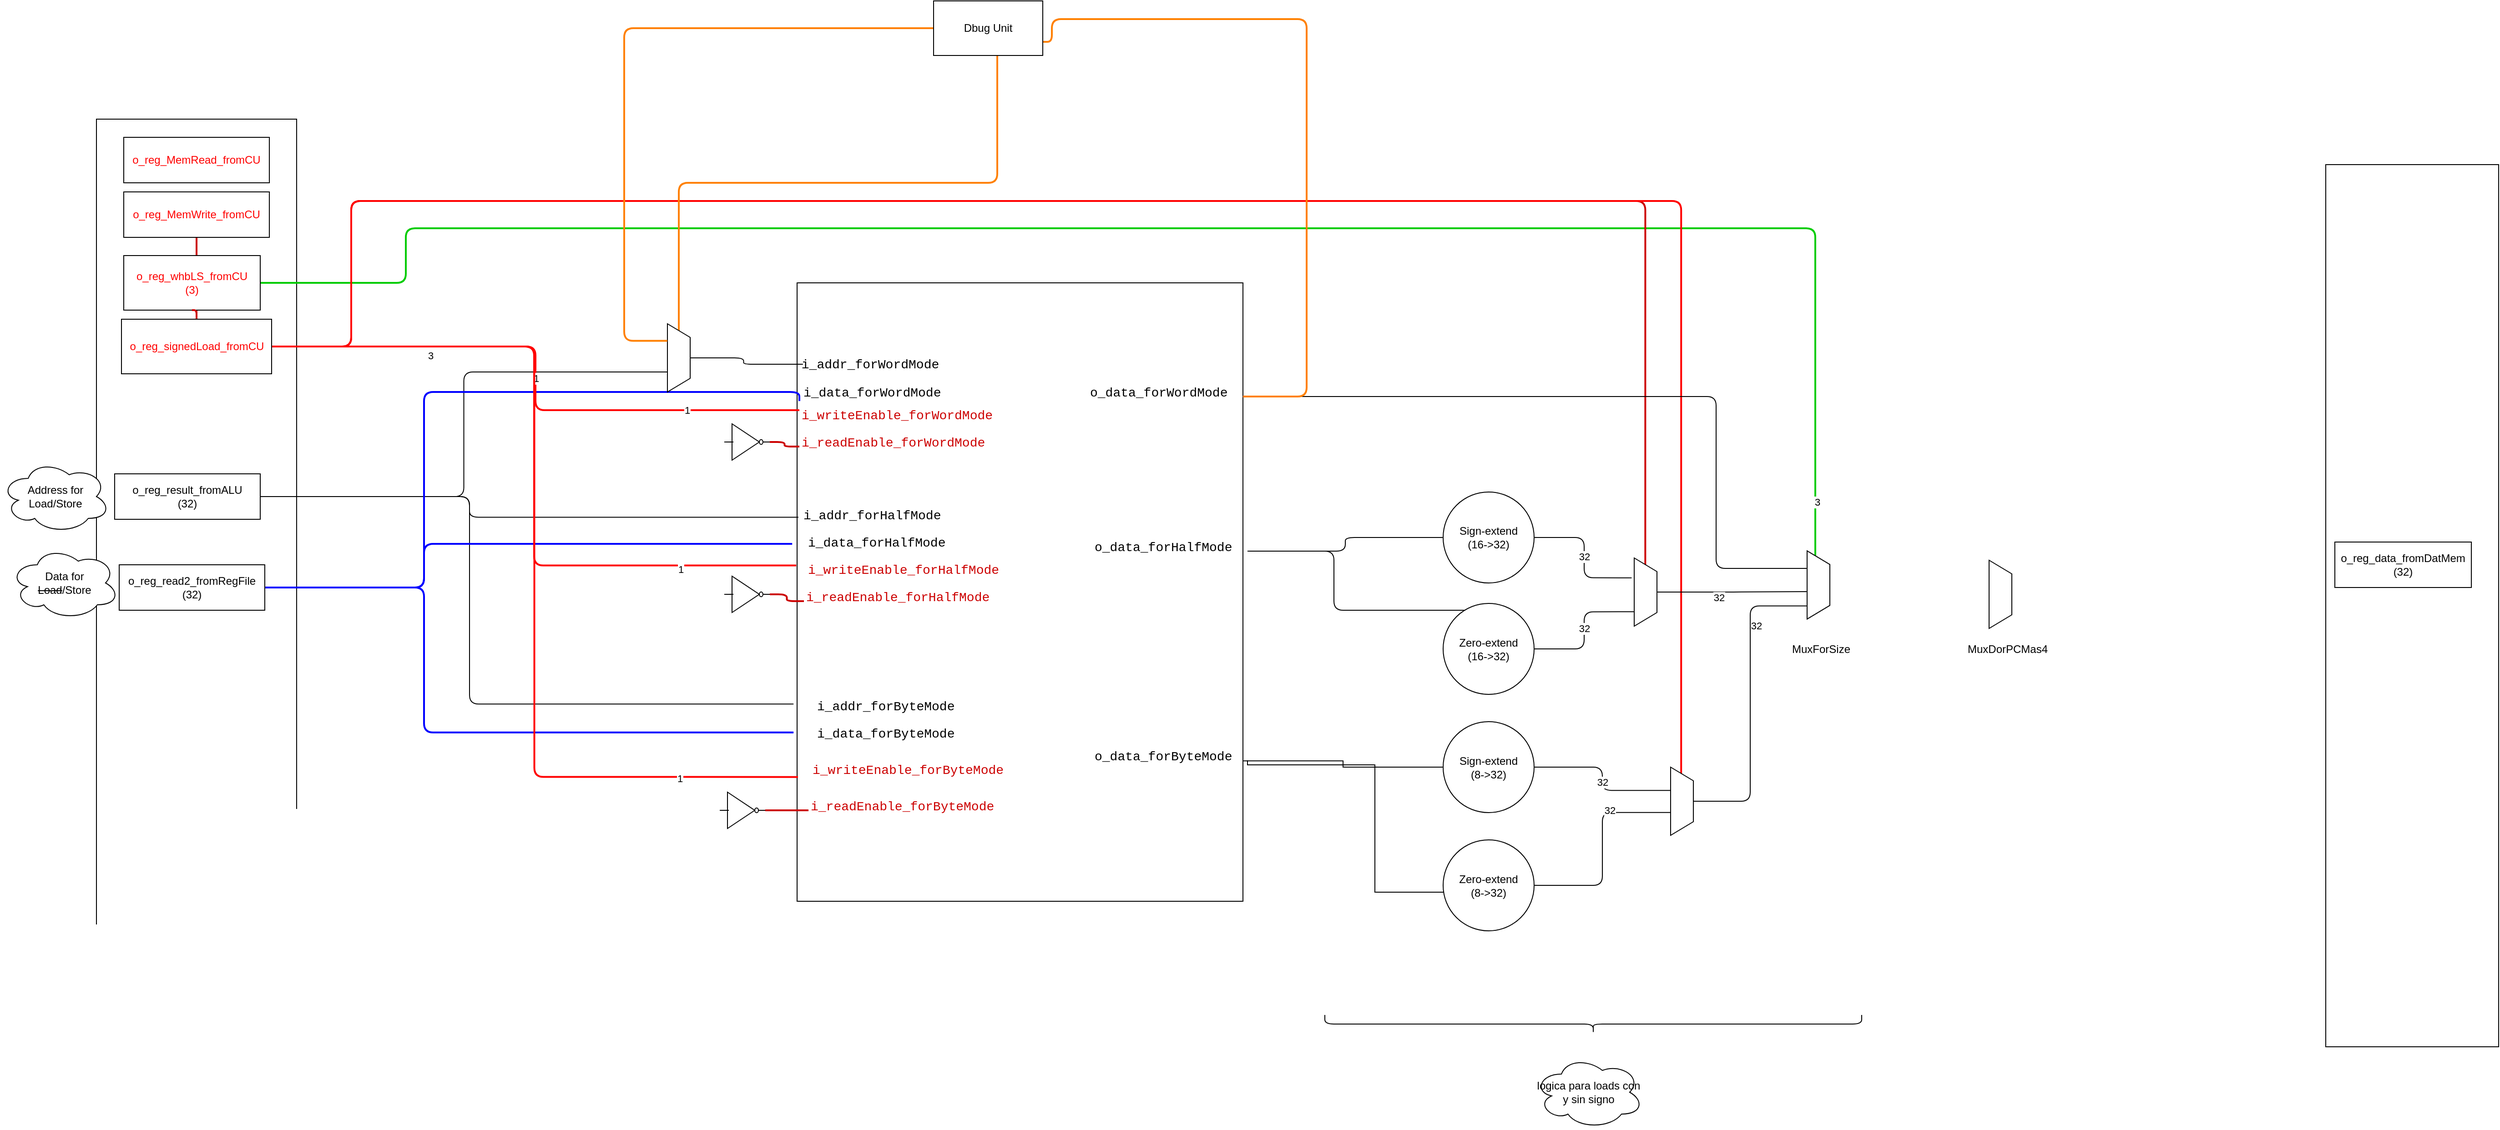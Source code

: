 <mxfile>
    <diagram id="95ASl8XKtzK30WQKoCWe" name="Page-1">
        <mxGraphModel dx="3986" dy="-3329" grid="1" gridSize="10" guides="1" tooltips="1" connect="1" arrows="1" fold="1" page="1" pageScale="1" pageWidth="850" pageHeight="1100" math="0" shadow="0">
            <root>
                <mxCell id="0"/>
                <mxCell id="1" parent="0"/>
                <mxCell id="545" value="" style="whiteSpace=wrap;html=1;fontColor=#CC0000;fillColor=none;" parent="1" vertex="1">
                    <mxGeometry x="-170" y="5450" width="490" height="680" as="geometry"/>
                </mxCell>
                <mxCell id="504" value="" style="whiteSpace=wrap;html=1;fillColor=none;" parent="1" vertex="1">
                    <mxGeometry x="-940" y="5270" width="220" height="940" as="geometry"/>
                </mxCell>
                <mxCell id="505" value="&lt;span style=&quot;&quot;&gt;&lt;font color=&quot;#ff0000&quot;&gt;o_reg_MemRead_fromCU&lt;/font&gt;&lt;/span&gt;" style="whiteSpace=wrap;html=1;" parent="1" vertex="1">
                    <mxGeometry x="-910" y="5290" width="160" height="50" as="geometry"/>
                </mxCell>
                <mxCell id="586" value="" style="edgeStyle=orthogonalEdgeStyle;html=1;strokeColor=#CC0000;strokeWidth=2;fontColor=#000000;endArrow=none;endFill=0;" parent="1" source="506" target="516" edge="1">
                    <mxGeometry relative="1" as="geometry"/>
                </mxCell>
                <mxCell id="506" value="&lt;span style=&quot;&quot;&gt;&lt;font color=&quot;#ff0000&quot;&gt;o_reg_MemWrite_fromCU&lt;/font&gt;&lt;/span&gt;" style="whiteSpace=wrap;html=1;" parent="1" vertex="1">
                    <mxGeometry x="-910" y="5350" width="160" height="50" as="geometry"/>
                </mxCell>
                <mxCell id="573" style="edgeStyle=orthogonalEdgeStyle;html=1;entryX=0.003;entryY=0.379;entryDx=0;entryDy=0;entryPerimeter=0;fontColor=#000000;endArrow=none;endFill=0;" parent="1" source="507" target="545" edge="1">
                    <mxGeometry relative="1" as="geometry">
                        <Array as="points">
                            <mxPoint x="-530" y="5685"/>
                            <mxPoint x="-530" y="5708"/>
                        </Array>
                    </mxGeometry>
                </mxCell>
                <mxCell id="574" style="edgeStyle=orthogonalEdgeStyle;html=1;entryX=0.707;entryY=1.008;entryDx=0;entryDy=0;entryPerimeter=0;fontColor=#000000;endArrow=none;endFill=0;" parent="1" source="507" target="570" edge="1">
                    <mxGeometry relative="1" as="geometry"/>
                </mxCell>
                <mxCell id="575" style="edgeStyle=orthogonalEdgeStyle;html=1;entryX=-0.008;entryY=0.681;entryDx=0;entryDy=0;entryPerimeter=0;fontColor=#000000;endArrow=none;endFill=0;" parent="1" source="507" target="545" edge="1">
                    <mxGeometry relative="1" as="geometry">
                        <Array as="points">
                            <mxPoint x="-530" y="5685"/>
                            <mxPoint x="-530" y="5913"/>
                        </Array>
                    </mxGeometry>
                </mxCell>
                <mxCell id="507" value="o_reg_result_fromALU&lt;br&gt;(32)" style="whiteSpace=wrap;html=1;fillColor=none;" parent="1" vertex="1">
                    <mxGeometry x="-920" y="5660" width="160" height="50" as="geometry"/>
                </mxCell>
                <mxCell id="576" style="edgeStyle=orthogonalEdgeStyle;html=1;entryX=-0.008;entryY=0.727;entryDx=0;entryDy=0;entryPerimeter=0;fontColor=#000000;endArrow=none;endFill=0;strokeColor=#0000FF;strokeWidth=2;" parent="1" source="508" target="545" edge="1">
                    <mxGeometry relative="1" as="geometry">
                        <Array as="points">
                            <mxPoint x="-580" y="5785"/>
                            <mxPoint x="-580" y="5944"/>
                        </Array>
                    </mxGeometry>
                </mxCell>
                <mxCell id="577" style="edgeStyle=orthogonalEdgeStyle;html=1;entryX=-0.011;entryY=0.422;entryDx=0;entryDy=0;entryPerimeter=0;fontColor=#000000;endArrow=none;endFill=0;strokeColor=#0000FF;strokeWidth=2;" parent="1" source="508" target="545" edge="1">
                    <mxGeometry relative="1" as="geometry">
                        <Array as="points">
                            <mxPoint x="-580" y="5785"/>
                            <mxPoint x="-580" y="5737"/>
                        </Array>
                    </mxGeometry>
                </mxCell>
                <mxCell id="578" style="edgeStyle=orthogonalEdgeStyle;html=1;entryX=0;entryY=0;entryDx=0;entryDy=0;fontColor=#000000;endArrow=none;endFill=0;strokeColor=#0000FF;strokeWidth=2;" parent="1" source="508" target="532" edge="1">
                    <mxGeometry relative="1" as="geometry">
                        <Array as="points">
                            <mxPoint x="-580" y="5785"/>
                            <mxPoint x="-580" y="5570"/>
                            <mxPoint x="-167" y="5570"/>
                        </Array>
                    </mxGeometry>
                </mxCell>
                <mxCell id="508" value="o_reg_read2_fromRegFile&lt;br&gt;(32)" style="whiteSpace=wrap;html=1;fillColor=none;" parent="1" vertex="1">
                    <mxGeometry x="-915" y="5760" width="160" height="50" as="geometry"/>
                </mxCell>
                <mxCell id="588" style="edgeStyle=orthogonalEdgeStyle;html=1;strokeColor=#00CC00;strokeWidth=2;fontColor=#000000;endArrow=none;endFill=0;entryX=0.075;entryY=0.639;entryDx=0;entryDy=0;entryPerimeter=0;" parent="1" source="510" target="554" edge="1">
                    <mxGeometry relative="1" as="geometry">
                        <mxPoint x="883.429" y="5460" as="targetPoint"/>
                        <Array as="points">
                            <mxPoint x="-600" y="5450"/>
                            <mxPoint x="-600" y="5390"/>
                            <mxPoint x="949" y="5390"/>
                        </Array>
                    </mxGeometry>
                </mxCell>
                <mxCell id="510" value="o_reg_whbLS_fromCU&lt;br&gt;(3)" style="whiteSpace=wrap;html=1;fontColor=#FF0000;" parent="1" vertex="1">
                    <mxGeometry x="-910" y="5420" width="150" height="60" as="geometry"/>
                </mxCell>
                <mxCell id="511" style="edgeStyle=elbowEdgeStyle;html=1;exitX=1;exitY=0.5;exitDx=0;exitDy=0;entryX=1;entryY=0.75;entryDx=0;entryDy=0;fontColor=#FF0000;endArrow=none;endFill=0;" parent="1" source="510" target="510" edge="1">
                    <mxGeometry relative="1" as="geometry"/>
                </mxCell>
                <mxCell id="513" value="Address for&lt;br&gt;Load/Store" style="ellipse;shape=cloud;whiteSpace=wrap;html=1;fontColor=#000000;" parent="1" vertex="1">
                    <mxGeometry x="-1045" y="5645" width="120" height="80" as="geometry"/>
                </mxCell>
                <mxCell id="514" value="Data for&lt;br&gt;&lt;strike&gt;Load&lt;/strike&gt;/Store" style="ellipse;shape=cloud;whiteSpace=wrap;html=1;fontColor=#000000;" parent="1" vertex="1">
                    <mxGeometry x="-1035" y="5740" width="120" height="80" as="geometry"/>
                </mxCell>
                <mxCell id="584" style="edgeStyle=orthogonalEdgeStyle;html=1;strokeColor=#CC0000;strokeWidth=2;fontColor=#000000;endArrow=none;endFill=0;entryX=0.131;entryY=0.513;entryDx=0;entryDy=0;entryPerimeter=0;" parent="1" source="516" target="552" edge="1">
                    <mxGeometry relative="1" as="geometry">
                        <mxPoint x="173.143" y="5320" as="targetPoint"/>
                        <Array as="points">
                            <mxPoint x="-660" y="5520"/>
                            <mxPoint x="-660" y="5360"/>
                            <mxPoint x="762" y="5360"/>
                        </Array>
                    </mxGeometry>
                </mxCell>
                <mxCell id="585" style="edgeStyle=orthogonalEdgeStyle;html=1;strokeColor=#FF0000;strokeWidth=2;fontColor=#000000;endArrow=none;endFill=0;entryX=0.15;entryY=0.536;entryDx=0;entryDy=0;entryPerimeter=0;" parent="1" source="516" target="562" edge="1">
                    <mxGeometry relative="1" as="geometry">
                        <mxPoint x="710" y="5950" as="targetPoint"/>
                        <Array as="points">
                            <mxPoint x="-660" y="5520"/>
                            <mxPoint x="-660" y="5360"/>
                            <mxPoint x="802" y="5360"/>
                        </Array>
                    </mxGeometry>
                </mxCell>
                <mxCell id="587" value="" style="edgeStyle=orthogonalEdgeStyle;html=1;strokeColor=#CC0000;strokeWidth=2;fontColor=#000000;endArrow=none;endFill=0;" parent="1" source="516" target="510" edge="1">
                    <mxGeometry relative="1" as="geometry"/>
                </mxCell>
                <mxCell id="592" value="1" style="edgeStyle=orthogonalEdgeStyle;html=1;entryX=0;entryY=0.25;entryDx=0;entryDy=0;strokeColor=#FF0000;strokeWidth=2;fontColor=#000000;endArrow=none;endFill=0;" parent="1" source="516" target="532" edge="1">
                    <mxGeometry relative="1" as="geometry"/>
                </mxCell>
                <mxCell id="598" value="1" style="edgeLabel;html=1;align=center;verticalAlign=middle;resizable=0;points=[];fontColor=#000000;" parent="592" vertex="1" connectable="0">
                    <mxGeometry x="0.619" relative="1" as="geometry">
                        <mxPoint as="offset"/>
                    </mxGeometry>
                </mxCell>
                <mxCell id="593" style="edgeStyle=orthogonalEdgeStyle;html=1;entryX=-0.002;entryY=0.457;entryDx=0;entryDy=0;entryPerimeter=0;strokeColor=#FF0000;strokeWidth=2;fontColor=#000000;endArrow=none;endFill=0;" parent="1" source="516" target="545" edge="1">
                    <mxGeometry relative="1" as="geometry">
                        <Array as="points">
                            <mxPoint x="-459" y="5520"/>
                            <mxPoint x="-459" y="5761"/>
                        </Array>
                    </mxGeometry>
                </mxCell>
                <mxCell id="596" value="1" style="edgeLabel;html=1;align=center;verticalAlign=middle;resizable=0;points=[];fontColor=#000000;" parent="593" vertex="1" connectable="0">
                    <mxGeometry x="0.689" y="-4" relative="1" as="geometry">
                        <mxPoint as="offset"/>
                    </mxGeometry>
                </mxCell>
                <mxCell id="594" style="edgeStyle=orthogonalEdgeStyle;html=1;entryX=0.002;entryY=0.799;entryDx=0;entryDy=0;entryPerimeter=0;strokeColor=#FF0000;strokeWidth=2;fontColor=#000000;endArrow=none;endFill=0;" parent="1" source="516" target="545" edge="1">
                    <mxGeometry relative="1" as="geometry"/>
                </mxCell>
                <mxCell id="595" value="3" style="edgeLabel;html=1;align=center;verticalAlign=middle;resizable=0;points=[];fontColor=#000000;" parent="594" vertex="1" connectable="0">
                    <mxGeometry x="-0.668" y="-10" relative="1" as="geometry">
                        <mxPoint as="offset"/>
                    </mxGeometry>
                </mxCell>
                <mxCell id="597" value="1" style="edgeLabel;html=1;align=center;verticalAlign=middle;resizable=0;points=[];fontColor=#000000;" parent="594" vertex="1" connectable="0">
                    <mxGeometry x="0.752" y="-1" relative="1" as="geometry">
                        <mxPoint as="offset"/>
                    </mxGeometry>
                </mxCell>
                <mxCell id="516" value="&lt;font color=&quot;#ff0000&quot;&gt;o_reg_signedLoad_fromCU&lt;/font&gt;" style="whiteSpace=wrap;html=1;fillColor=none;" parent="1" vertex="1">
                    <mxGeometry x="-912.5" y="5490" width="165" height="60" as="geometry"/>
                </mxCell>
                <mxCell id="527" value="&lt;div style=&quot;background-color: rgb(255, 255, 255); font-family: Consolas, &amp;quot;Courier New&amp;quot;, monospace; font-size: 14px; line-height: 19px;&quot;&gt;i_addr_forWordMode&lt;/div&gt;" style="text;html=1;align=center;verticalAlign=middle;resizable=0;points=[];autosize=1;strokeColor=none;fillColor=none;" parent="1" vertex="1">
                    <mxGeometry x="-170" y="5525" width="160" height="30" as="geometry"/>
                </mxCell>
                <mxCell id="530" value="&lt;div style=&quot;color: rgb(0, 0, 0); background-color: rgb(255, 255, 255); font-family: Consolas, &amp;quot;Courier New&amp;quot;, monospace; font-weight: normal; font-size: 14px; line-height: 19px;&quot;&gt;&lt;div&gt;&lt;span style=&quot;color: #000000;&quot;&gt;i_data_forWordMode&lt;/span&gt;&lt;/div&gt;&lt;/div&gt;" style="text;whiteSpace=wrap;html=1;" parent="1" vertex="1">
                    <mxGeometry x="-165" y="5555" width="170" height="40" as="geometry"/>
                </mxCell>
                <mxCell id="567" style="edgeStyle=orthogonalEdgeStyle;html=1;entryX=0.258;entryY=0.993;entryDx=0;entryDy=0;entryPerimeter=0;fontColor=#000000;endArrow=none;endFill=0;" parent="1" source="531" target="554" edge="1">
                    <mxGeometry relative="1" as="geometry">
                        <Array as="points">
                            <mxPoint x="840" y="5575"/>
                            <mxPoint x="840" y="5764"/>
                        </Array>
                    </mxGeometry>
                </mxCell>
                <mxCell id="583" style="edgeStyle=orthogonalEdgeStyle;html=1;entryX=1;entryY=0.75;entryDx=0;entryDy=0;strokeColor=#FF8000;strokeWidth=2;fontColor=#000000;endArrow=none;endFill=0;" parent="1" source="531" target="581" edge="1">
                    <mxGeometry relative="1" as="geometry">
                        <Array as="points">
                            <mxPoint x="390" y="5575"/>
                            <mxPoint x="390" y="5160"/>
                            <mxPoint x="110" y="5160"/>
                            <mxPoint x="110" y="5185"/>
                        </Array>
                    </mxGeometry>
                </mxCell>
                <mxCell id="531" value="&lt;div style=&quot;background-color: rgb(255, 255, 255); font-family: Consolas, &amp;quot;Courier New&amp;quot;, monospace; font-weight: normal; font-size: 14px; line-height: 19px;&quot;&gt;&lt;div&gt;&lt;span style=&quot;&quot;&gt;o_data_forWordMode&lt;/span&gt;&lt;/div&gt;&lt;/div&gt;" style="text;whiteSpace=wrap;html=1;fontColor=#000000;" parent="1" vertex="1">
                    <mxGeometry x="150" y="5555" width="170" height="40" as="geometry"/>
                </mxCell>
                <mxCell id="532" value="&lt;div style=&quot;background-color: rgb(255, 255, 255); font-family: Consolas, &amp;quot;Courier New&amp;quot;, monospace; font-weight: normal; font-size: 14px; line-height: 19px;&quot;&gt;&lt;div&gt;&lt;span style=&quot;&quot;&gt;i_writeEnable_forWordMode&lt;/span&gt;&lt;/div&gt;&lt;/div&gt;" style="text;whiteSpace=wrap;html=1;fontColor=#CC0000;" parent="1" vertex="1">
                    <mxGeometry x="-167.5" y="5580" width="230" height="40" as="geometry"/>
                </mxCell>
                <mxCell id="533" value="&lt;div style=&quot;background-color: rgb(255, 255, 255); font-family: Consolas, &amp;quot;Courier New&amp;quot;, monospace; font-weight: normal; font-size: 14px; line-height: 19px;&quot;&gt;&lt;div&gt;&lt;span style=&quot;&quot;&gt;i_readEnable_forWordMode&lt;/span&gt;&lt;/div&gt;&lt;/div&gt;" style="text;whiteSpace=wrap;html=1;fontColor=#CC0000;" parent="1" vertex="1">
                    <mxGeometry x="-167.5" y="5610" width="220" height="40" as="geometry"/>
                </mxCell>
                <mxCell id="534" value="&lt;div style=&quot;color: rgb(0, 0, 0); background-color: rgb(255, 255, 255); font-family: Consolas, &amp;quot;Courier New&amp;quot;, monospace; font-weight: normal; font-size: 14px; line-height: 19px;&quot;&gt;&lt;div&gt;&lt;span style=&quot;color: #000000;&quot;&gt;i_addr_forHalfMode&lt;/span&gt;&lt;/div&gt;&lt;/div&gt;" style="text;whiteSpace=wrap;html=1;" parent="1" vertex="1">
                    <mxGeometry x="-165" y="5690" width="170" height="40" as="geometry"/>
                </mxCell>
                <mxCell id="535" value="&lt;div style=&quot;color: rgb(0, 0, 0); background-color: rgb(255, 255, 255); font-family: Consolas, &amp;quot;Courier New&amp;quot;, monospace; font-weight: normal; font-size: 14px; line-height: 19px;&quot;&gt;&lt;div&gt;&lt;span style=&quot;color: #000000;&quot;&gt;i_data_forHalfMode&lt;/span&gt;&lt;/div&gt;&lt;/div&gt;" style="text;whiteSpace=wrap;html=1;" parent="1" vertex="1">
                    <mxGeometry x="-160" y="5720" width="170" height="40" as="geometry"/>
                </mxCell>
                <mxCell id="536" value="&lt;div style=&quot;background-color: rgb(255, 255, 255); font-family: Consolas, &amp;quot;Courier New&amp;quot;, monospace; font-weight: normal; font-size: 14px; line-height: 19px;&quot;&gt;&lt;div&gt;&lt;span style=&quot;&quot;&gt;i_writeEnable_forHalfMode&lt;/span&gt;&lt;/div&gt;&lt;/div&gt;" style="text;whiteSpace=wrap;html=1;fontColor=#CC0000;" parent="1" vertex="1">
                    <mxGeometry x="-160" y="5750" width="230" height="40" as="geometry"/>
                </mxCell>
                <mxCell id="537" value="&lt;div style=&quot;background-color: rgb(255, 255, 255); font-family: Consolas, &amp;quot;Courier New&amp;quot;, monospace; font-weight: normal; font-size: 14px; line-height: 19px;&quot;&gt;&lt;div&gt;&lt;span style=&quot;&quot;&gt;i_readEnable_forHalfMode&lt;/span&gt;&lt;/div&gt;&lt;/div&gt;" style="text;whiteSpace=wrap;html=1;fontColor=#CC0000;" parent="1" vertex="1">
                    <mxGeometry x="-162.5" y="5780" width="220" height="40" as="geometry"/>
                </mxCell>
                <mxCell id="565" style="edgeStyle=orthogonalEdgeStyle;html=1;fontColor=#000000;endArrow=none;endFill=0;" parent="1" source="538" target="549" edge="1">
                    <mxGeometry relative="1" as="geometry">
                        <Array as="points">
                            <mxPoint x="420" y="5745"/>
                            <mxPoint x="420" y="5810"/>
                        </Array>
                    </mxGeometry>
                </mxCell>
                <mxCell id="566" style="edgeStyle=orthogonalEdgeStyle;html=1;fontColor=#000000;endArrow=none;endFill=0;" parent="1" source="538" target="547" edge="1">
                    <mxGeometry relative="1" as="geometry"/>
                </mxCell>
                <mxCell id="538" value="&lt;div style=&quot;background-color: rgb(255, 255, 255); font-family: Consolas, &amp;quot;Courier New&amp;quot;, monospace; font-weight: normal; font-size: 14px; line-height: 19px;&quot;&gt;&lt;div&gt;&lt;span style=&quot;&quot;&gt;o_data_forHalfMode&lt;/span&gt;&lt;/div&gt;&lt;/div&gt;" style="text;whiteSpace=wrap;html=1;fontColor=#000000;" parent="1" vertex="1">
                    <mxGeometry x="155" y="5725" width="170" height="40" as="geometry"/>
                </mxCell>
                <mxCell id="539" value="&lt;div style=&quot;color: rgb(0, 0, 0); background-color: rgb(255, 255, 255); font-family: Consolas, &amp;quot;Courier New&amp;quot;, monospace; font-weight: normal; font-size: 14px; line-height: 19px;&quot;&gt;&lt;div&gt;&lt;span style=&quot;color: #000000;&quot;&gt;i_addr_forByteMode&lt;/span&gt;&lt;/div&gt;&lt;/div&gt;" style="text;whiteSpace=wrap;html=1;" parent="1" vertex="1">
                    <mxGeometry x="-150" y="5900" width="170" height="40" as="geometry"/>
                </mxCell>
                <mxCell id="540" value="&lt;div style=&quot;color: rgb(0, 0, 0); background-color: rgb(255, 255, 255); font-family: Consolas, &amp;quot;Courier New&amp;quot;, monospace; font-weight: normal; font-size: 14px; line-height: 19px;&quot;&gt;&lt;div&gt;&lt;span style=&quot;color: #000000;&quot;&gt;i_data_forByteMode&lt;/span&gt;&lt;/div&gt;&lt;/div&gt;" style="text;whiteSpace=wrap;html=1;" parent="1" vertex="1">
                    <mxGeometry x="-150" y="5930" width="170" height="40" as="geometry"/>
                </mxCell>
                <mxCell id="541" value="&lt;div style=&quot;background-color: rgb(255, 255, 255); font-family: Consolas, &amp;quot;Courier New&amp;quot;, monospace; font-weight: normal; font-size: 14px; line-height: 19px;&quot;&gt;&lt;div&gt;&lt;span style=&quot;&quot;&gt;i_writeEnable_forByteMode&lt;/span&gt;&lt;/div&gt;&lt;/div&gt;" style="text;whiteSpace=wrap;html=1;fontColor=#CC0000;" parent="1" vertex="1">
                    <mxGeometry x="-155" y="5970" width="230" height="40" as="geometry"/>
                </mxCell>
                <mxCell id="542" value="&lt;div style=&quot;background-color: rgb(255, 255, 255); font-family: Consolas, &amp;quot;Courier New&amp;quot;, monospace; font-weight: normal; font-size: 14px; line-height: 19px;&quot;&gt;&lt;div&gt;&lt;span style=&quot;&quot;&gt;i_readEnable_forByteMode&lt;/span&gt;&lt;/div&gt;&lt;/div&gt;" style="text;whiteSpace=wrap;html=1;fontColor=#CC0000;" parent="1" vertex="1">
                    <mxGeometry x="-157.5" y="6010" width="220" height="40" as="geometry"/>
                </mxCell>
                <mxCell id="544" value="&lt;div style=&quot;background-color: rgb(255, 255, 255); font-family: Consolas, &amp;quot;Courier New&amp;quot;, monospace; font-weight: normal; font-size: 14px; line-height: 19px;&quot;&gt;&lt;div&gt;&lt;span style=&quot;&quot;&gt;o_data_forByteMode&lt;/span&gt;&lt;/div&gt;&lt;/div&gt;" style="text;whiteSpace=wrap;html=1;fontColor=#000000;" parent="1" vertex="1">
                    <mxGeometry x="155" y="5955" width="170" height="40" as="geometry"/>
                </mxCell>
                <mxCell id="546" value="32" style="edgeStyle=orthogonalEdgeStyle;html=1;entryX=0.291;entryY=1.113;entryDx=0;entryDy=0;entryPerimeter=0;strokeColor=#000000;fontColor=#000000;endArrow=none;endFill=0;fillColor=none;elbow=vertical;" parent="1" source="547" target="552" edge="1">
                    <mxGeometry relative="1" as="geometry"/>
                </mxCell>
                <mxCell id="547" value="Sign-extend&lt;br&gt;(16-&amp;gt;32)" style="ellipse;whiteSpace=wrap;html=1;fillColor=none;" parent="1" vertex="1">
                    <mxGeometry x="540" y="5680" width="100" height="100" as="geometry"/>
                </mxCell>
                <mxCell id="548" value="32" style="edgeStyle=orthogonalEdgeStyle;html=1;entryX=0.789;entryY=0.847;entryDx=0;entryDy=0;entryPerimeter=0;strokeColor=#000000;fontColor=#000000;endArrow=none;endFill=0;fillColor=none;elbow=vertical;" parent="1" source="549" target="552" edge="1">
                    <mxGeometry relative="1" as="geometry"/>
                </mxCell>
                <mxCell id="549" value="Zero-extend&lt;br&gt;(16-&amp;gt;32)" style="ellipse;whiteSpace=wrap;html=1;fillColor=none;" parent="1" vertex="1">
                    <mxGeometry x="540" y="5802.5" width="100" height="100" as="geometry"/>
                </mxCell>
                <mxCell id="550" style="edgeStyle=orthogonalEdgeStyle;html=1;strokeColor=#000000;fontColor=#000000;endArrow=none;endFill=0;fillColor=none;elbow=vertical;entryX=0.597;entryY=0.96;entryDx=0;entryDy=0;entryPerimeter=0;" parent="1" source="552" target="554" edge="1">
                    <mxGeometry relative="1" as="geometry">
                        <mxPoint x="840" y="5742.5" as="targetPoint"/>
                    </mxGeometry>
                </mxCell>
                <mxCell id="551" value="&lt;font color=&quot;#000000&quot;&gt;32&lt;/font&gt;" style="edgeLabel;html=1;align=center;verticalAlign=middle;resizable=0;points=[];fontColor=#FF0000;" parent="550" vertex="1" connectable="0">
                    <mxGeometry x="-0.104" y="-6" relative="1" as="geometry">
                        <mxPoint as="offset"/>
                    </mxGeometry>
                </mxCell>
                <mxCell id="552" value="" style="verticalLabelPosition=bottom;shadow=0;align=center;html=1;verticalAlign=top;strokeWidth=1;shape=trapezoid;perimeter=none;fillColor=default;rotation=90;" parent="1" vertex="1">
                    <mxGeometry x="725" y="5777.5" width="75" height="25" as="geometry"/>
                </mxCell>
                <mxCell id="553" value="3" style="edgeLabel;html=1;align=center;verticalAlign=middle;resizable=0;points=[];fontColor=#000000;" parent="1" vertex="1" connectable="0">
                    <mxGeometry x="950.485" y="5691.215" as="geometry"/>
                </mxCell>
                <mxCell id="554" value="" style="verticalLabelPosition=bottom;shadow=0;align=center;html=1;verticalAlign=top;strokeWidth=1;shape=trapezoid;perimeter=none;fillColor=default;rotation=90;" parent="1" vertex="1">
                    <mxGeometry x="915" y="5769.69" width="75" height="25" as="geometry"/>
                </mxCell>
                <mxCell id="555" value="32" style="edgeStyle=orthogonalEdgeStyle;html=1;entryX=0.341;entryY=0.76;entryDx=0;entryDy=0;entryPerimeter=0;strokeColor=#000000;fontColor=#000000;endArrow=none;endFill=0;fillColor=none;elbow=vertical;" parent="1" source="556" target="562" edge="1">
                    <mxGeometry relative="1" as="geometry"/>
                </mxCell>
                <mxCell id="556" value="Sign-extend&lt;br&gt;(8-&amp;gt;32)" style="ellipse;whiteSpace=wrap;html=1;fillColor=none;" parent="1" vertex="1">
                    <mxGeometry x="540" y="5932.5" width="100" height="100" as="geometry"/>
                </mxCell>
                <mxCell id="557" style="edgeStyle=orthogonalEdgeStyle;html=1;entryX=0.665;entryY=0.989;entryDx=0;entryDy=0;entryPerimeter=0;strokeColor=#000000;fontColor=#000000;endArrow=none;endFill=0;fillColor=none;elbow=vertical;" parent="1" source="559" target="562" edge="1">
                    <mxGeometry relative="1" as="geometry"/>
                </mxCell>
                <mxCell id="558" value="32" style="edgeLabel;html=1;align=center;verticalAlign=middle;resizable=0;points=[];fontColor=#000000;" parent="557" vertex="1" connectable="0">
                    <mxGeometry x="0.417" y="3" relative="1" as="geometry">
                        <mxPoint as="offset"/>
                    </mxGeometry>
                </mxCell>
                <mxCell id="559" value="Zero-extend&lt;br&gt;(8-&amp;gt;32)" style="ellipse;whiteSpace=wrap;html=1;fillColor=none;" parent="1" vertex="1">
                    <mxGeometry x="540" y="6062.5" width="100" height="100" as="geometry"/>
                </mxCell>
                <mxCell id="560" style="edgeStyle=orthogonalEdgeStyle;html=1;entryX=0.807;entryY=0.989;entryDx=0;entryDy=0;entryPerimeter=0;strokeColor=#000000;fontColor=#000000;endArrow=none;endFill=0;fillColor=none;elbow=vertical;" parent="1" source="562" target="554" edge="1">
                    <mxGeometry relative="1" as="geometry"/>
                </mxCell>
                <mxCell id="561" value="32" style="edgeLabel;html=1;align=center;verticalAlign=middle;resizable=0;points=[];fontColor=#000000;" parent="560" vertex="1" connectable="0">
                    <mxGeometry x="0.523" y="-6" relative="1" as="geometry">
                        <mxPoint as="offset"/>
                    </mxGeometry>
                </mxCell>
                <mxCell id="562" value="" style="verticalLabelPosition=bottom;shadow=0;align=center;html=1;verticalAlign=top;strokeWidth=1;shape=trapezoid;perimeter=none;fillColor=default;rotation=90;" parent="1" vertex="1">
                    <mxGeometry x="765" y="6007.5" width="75" height="25" as="geometry"/>
                </mxCell>
                <mxCell id="563" value="" style="edgeStyle=orthogonalEdgeStyle;endArrow=none;html=1;rounded=0;endSize=8;startSize=8;sourcePerimeterSpacing=0;targetPerimeterSpacing=0;fontColor=#000000;exitX=1;exitY=0.773;exitDx=0;exitDy=0;exitPerimeter=0;endFill=0;" parent="1" source="545" target="556" edge="1">
                    <mxGeometry width="100" relative="1" as="geometry">
                        <mxPoint x="380" y="5990" as="sourcePoint"/>
                        <mxPoint x="480" y="6030" as="targetPoint"/>
                    </mxGeometry>
                </mxCell>
                <mxCell id="564" value="" style="edgeStyle=segmentEdgeStyle;endArrow=none;html=1;curved=0;rounded=0;endSize=8;startSize=8;sourcePerimeterSpacing=0;targetPerimeterSpacing=0;fontColor=#000000;exitX=1;exitY=0.5;exitDx=0;exitDy=0;endFill=0;" parent="1" source="544" target="559" edge="1">
                    <mxGeometry width="100" relative="1" as="geometry">
                        <mxPoint x="415" y="6080" as="sourcePoint"/>
                        <mxPoint x="515" y="6120" as="targetPoint"/>
                        <Array as="points">
                            <mxPoint x="325" y="5980"/>
                            <mxPoint x="465" y="5980"/>
                            <mxPoint x="465" y="6120"/>
                        </Array>
                    </mxGeometry>
                </mxCell>
                <mxCell id="568" value="" style="whiteSpace=wrap;html=1;fillColor=none;" parent="1" vertex="1">
                    <mxGeometry x="1510" y="5320" width="190" height="970" as="geometry"/>
                </mxCell>
                <mxCell id="569" value="&lt;span style=&quot;&quot;&gt;o_reg_data_fromDatMem&lt;br&gt;(32)&lt;br&gt;&lt;/span&gt;" style="whiteSpace=wrap;html=1;fillColor=none;" parent="1" vertex="1">
                    <mxGeometry x="1520" y="5735" width="150" height="50" as="geometry"/>
                </mxCell>
                <mxCell id="579" style="edgeStyle=orthogonalEdgeStyle;html=1;entryX=0.04;entryY=0.483;entryDx=0;entryDy=0;entryPerimeter=0;strokeColor=#000000;strokeWidth=1;fontColor=#000000;endArrow=none;endFill=0;" parent="1" source="570" target="527" edge="1">
                    <mxGeometry relative="1" as="geometry"/>
                </mxCell>
                <mxCell id="580" style="edgeStyle=orthogonalEdgeStyle;html=1;strokeColor=#FF8000;strokeWidth=2;fontColor=#000000;endArrow=none;endFill=0;" parent="1" source="570" target="581" edge="1">
                    <mxGeometry relative="1" as="geometry">
                        <mxPoint x="-300" y="5250" as="targetPoint"/>
                        <Array as="points">
                            <mxPoint x="-300" y="5340"/>
                            <mxPoint x="50" y="5340"/>
                        </Array>
                    </mxGeometry>
                </mxCell>
                <mxCell id="570" value="" style="verticalLabelPosition=bottom;shadow=0;align=center;html=1;verticalAlign=top;strokeWidth=1;shape=trapezoid;perimeter=none;fillColor=default;rotation=90;" parent="1" vertex="1">
                    <mxGeometry x="-337.5" y="5520" width="75" height="25" as="geometry"/>
                </mxCell>
                <mxCell id="582" style="edgeStyle=orthogonalEdgeStyle;html=1;entryX=0.25;entryY=1.007;entryDx=0;entryDy=0;entryPerimeter=0;strokeColor=#FF8000;strokeWidth=2;fontColor=#000000;endArrow=none;endFill=0;" parent="1" source="581" target="570" edge="1">
                    <mxGeometry relative="1" as="geometry">
                        <Array as="points">
                            <mxPoint x="-360" y="5170"/>
                            <mxPoint x="-360" y="5514"/>
                        </Array>
                    </mxGeometry>
                </mxCell>
                <mxCell id="581" value="Dbug Unit" style="whiteSpace=wrap;html=1;fontColor=#000000;fillColor=none;" parent="1" vertex="1">
                    <mxGeometry x="-20" y="5140" width="120" height="60" as="geometry"/>
                </mxCell>
                <mxCell id="589" value="" style="shape=curlyBracket;whiteSpace=wrap;html=1;rounded=1;labelPosition=left;verticalLabelPosition=middle;align=right;verticalAlign=middle;fontColor=#000000;fillColor=none;rotation=-90;" parent="1" vertex="1">
                    <mxGeometry x="695" y="5970" width="20" height="590" as="geometry"/>
                </mxCell>
                <mxCell id="590" value="logica para loads con y sin signo" style="ellipse;shape=cloud;whiteSpace=wrap;html=1;fontColor=#000000;fillColor=none;" parent="1" vertex="1">
                    <mxGeometry x="640" y="6300" width="120" height="80" as="geometry"/>
                </mxCell>
                <mxCell id="591" value="" style="verticalLabelPosition=bottom;shadow=0;align=center;html=1;verticalAlign=top;strokeWidth=1;shape=trapezoid;perimeter=none;fillColor=default;rotation=90;" parent="1" vertex="1">
                    <mxGeometry x="1115" y="5780.0" width="75" height="25" as="geometry"/>
                </mxCell>
                <mxCell id="604" style="edgeStyle=orthogonalEdgeStyle;html=1;strokeColor=#CC0000;strokeWidth=2;fontColor=#000000;endArrow=none;endFill=0;" parent="1" source="599" target="533" edge="1">
                    <mxGeometry relative="1" as="geometry"/>
                </mxCell>
                <mxCell id="599" value="" style="verticalLabelPosition=bottom;shadow=0;dashed=0;align=center;html=1;verticalAlign=top;shape=mxgraph.electrical.logic_gates.inverter_2;fontColor=#000000;fillColor=none;" parent="1" vertex="1">
                    <mxGeometry x="-250" y="5605" width="50" height="40" as="geometry"/>
                </mxCell>
                <mxCell id="603" style="edgeStyle=orthogonalEdgeStyle;html=1;strokeColor=#CC0000;strokeWidth=2;fontColor=#000000;endArrow=none;endFill=0;" parent="1" source="600" target="537" edge="1">
                    <mxGeometry relative="1" as="geometry"/>
                </mxCell>
                <mxCell id="600" value="" style="verticalLabelPosition=bottom;shadow=0;dashed=0;align=center;html=1;verticalAlign=top;shape=mxgraph.electrical.logic_gates.inverter_2;fontColor=#000000;fillColor=none;" parent="1" vertex="1">
                    <mxGeometry x="-250" y="5772.5" width="50" height="40" as="geometry"/>
                </mxCell>
                <mxCell id="602" style="edgeStyle=orthogonalEdgeStyle;html=1;strokeColor=#CC0000;strokeWidth=2;fontColor=#000000;endArrow=none;endFill=0;" parent="1" source="601" target="542" edge="1">
                    <mxGeometry relative="1" as="geometry"/>
                </mxCell>
                <mxCell id="601" value="" style="verticalLabelPosition=bottom;shadow=0;dashed=0;align=center;html=1;verticalAlign=top;shape=mxgraph.electrical.logic_gates.inverter_2;fontColor=#000000;fillColor=none;" parent="1" vertex="1">
                    <mxGeometry x="-255" y="6010" width="50" height="40" as="geometry"/>
                </mxCell>
                <mxCell id="605" value="MuxDorPCMas4" style="text;html=1;align=center;verticalAlign=middle;resizable=0;points=[];autosize=1;strokeColor=none;fillColor=none;fontColor=#000000;" parent="1" vertex="1">
                    <mxGeometry x="1105" y="5837.5" width="110" height="30" as="geometry"/>
                </mxCell>
                <mxCell id="606" value="MuxForSize" style="text;html=1;align=center;verticalAlign=middle;resizable=0;points=[];autosize=1;strokeColor=none;fillColor=none;fontColor=#000000;" parent="1" vertex="1">
                    <mxGeometry x="910" y="5837.5" width="90" height="30" as="geometry"/>
                </mxCell>
            </root>
        </mxGraphModel>
    </diagram>
</mxfile>